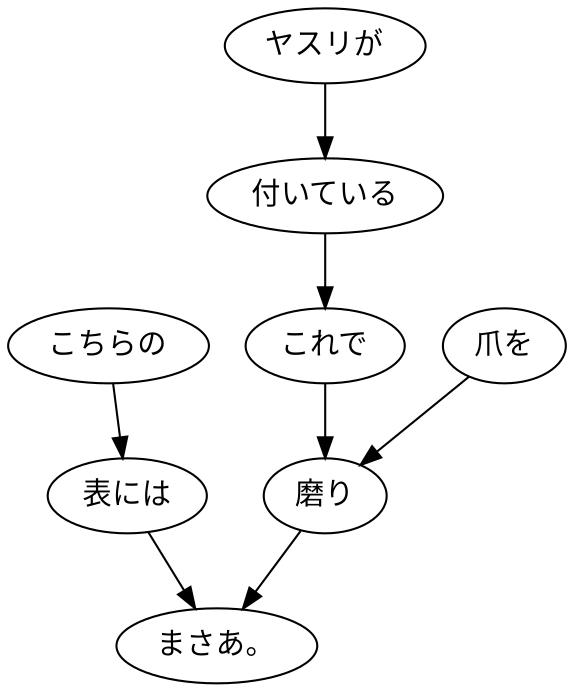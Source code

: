 digraph graph3488 {
	node0 [label="こちらの"];
	node1 [label="表には"];
	node2 [label="ヤスリが"];
	node3 [label="付いている"];
	node4 [label="これで"];
	node5 [label="爪を"];
	node6 [label="磨り"];
	node7 [label="まさあ。"];
	node0 -> node1;
	node1 -> node7;
	node2 -> node3;
	node3 -> node4;
	node4 -> node6;
	node5 -> node6;
	node6 -> node7;
}
